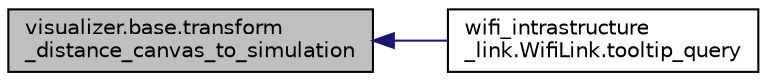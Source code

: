 digraph "visualizer.base.transform_distance_canvas_to_simulation"
{
  edge [fontname="Helvetica",fontsize="10",labelfontname="Helvetica",labelfontsize="10"];
  node [fontname="Helvetica",fontsize="10",shape=record];
  rankdir="LR";
  Node1 [label="visualizer.base.transform\l_distance_canvas_to_simulation",height=0.2,width=0.4,color="black", fillcolor="grey75", style="filled", fontcolor="black"];
  Node1 -> Node2 [dir="back",color="midnightblue",fontsize="10",style="solid"];
  Node2 [label="wifi_intrastructure\l_link.WifiLink.tooltip_query",height=0.2,width=0.4,color="black", fillcolor="white", style="filled",URL="$d7/de9/classwifi__intrastructure__link_1_1WifiLink.html#aaaf0fda961dcb052074065345d2124de",tooltip="Destroy function. "];
}
